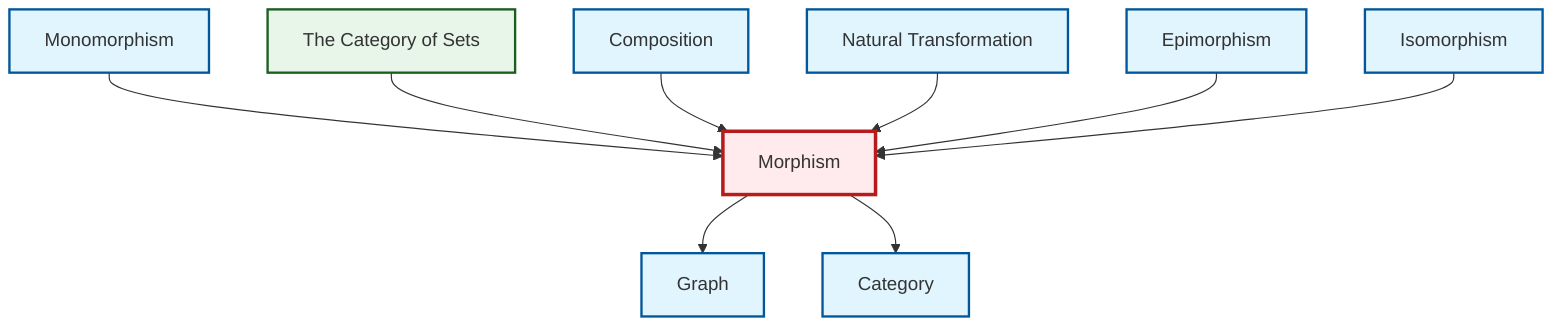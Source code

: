 graph TD
    classDef definition fill:#e1f5fe,stroke:#01579b,stroke-width:2px
    classDef theorem fill:#f3e5f5,stroke:#4a148c,stroke-width:2px
    classDef axiom fill:#fff3e0,stroke:#e65100,stroke-width:2px
    classDef example fill:#e8f5e9,stroke:#1b5e20,stroke-width:2px
    classDef current fill:#ffebee,stroke:#b71c1c,stroke-width:3px
    def-epimorphism["Epimorphism"]:::definition
    def-graph["Graph"]:::definition
    def-natural-transformation["Natural Transformation"]:::definition
    def-isomorphism["Isomorphism"]:::definition
    ex-set-category["The Category of Sets"]:::example
    def-monomorphism["Monomorphism"]:::definition
    def-composition["Composition"]:::definition
    def-category["Category"]:::definition
    def-morphism["Morphism"]:::definition
    def-morphism --> def-graph
    def-monomorphism --> def-morphism
    ex-set-category --> def-morphism
    def-composition --> def-morphism
    def-natural-transformation --> def-morphism
    def-epimorphism --> def-morphism
    def-morphism --> def-category
    def-isomorphism --> def-morphism
    class def-morphism current